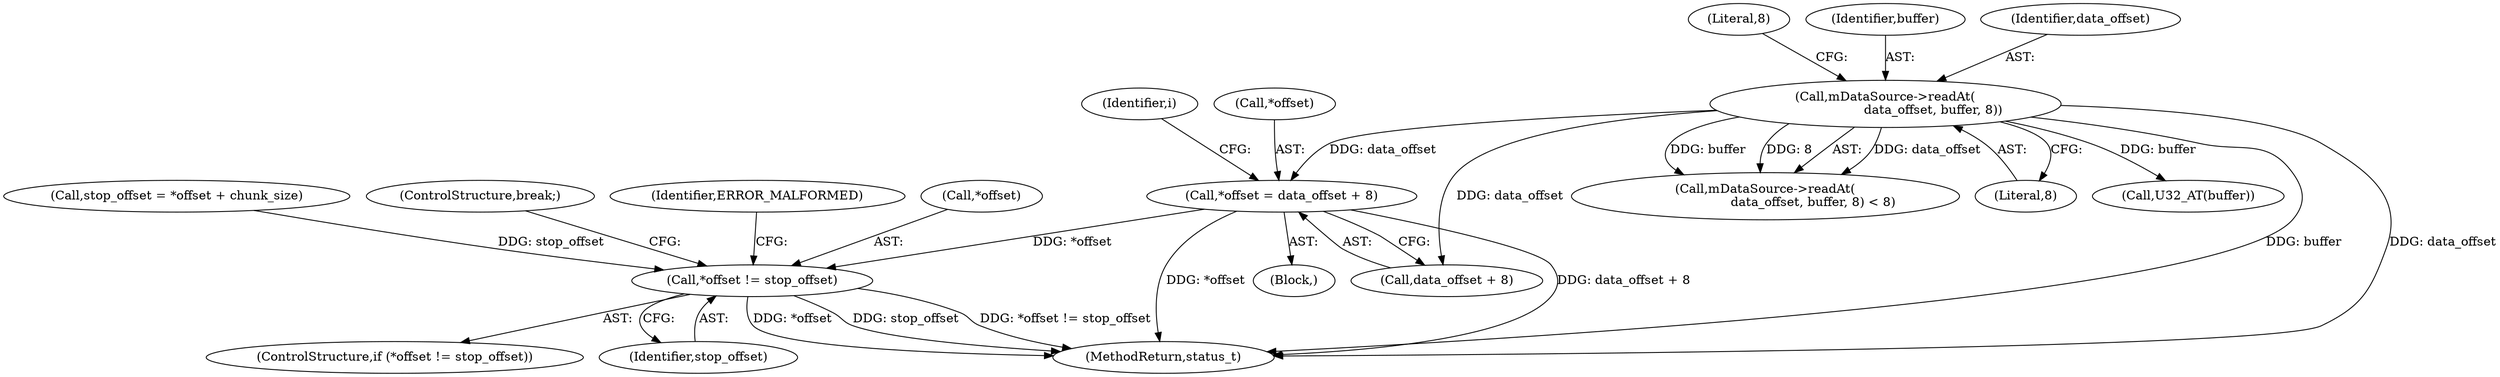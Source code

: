 digraph "0_Android_2674a7218eaa3c87f2ee26d26da5b9170e10f859@pointer" {
"1001449" [label="(Call,*offset = data_offset + 8)"];
"1001388" [label="(Call,mDataSource->readAt(\n                        data_offset, buffer, 8))"];
"1001482" [label="(Call,*offset != stop_offset)"];
"1001449" [label="(Call,*offset = data_offset + 8)"];
"1001483" [label="(Call,*offset)"];
"1001392" [label="(Literal,8)"];
"1001450" [label="(Call,*offset)"];
"1001458" [label="(Identifier,i)"];
"1001391" [label="(Literal,8)"];
"1001452" [label="(Call,data_offset + 8)"];
"1001390" [label="(Identifier,buffer)"];
"1001481" [label="(ControlStructure,if (*offset != stop_offset))"];
"1001485" [label="(Identifier,stop_offset)"];
"1001443" [label="(Call,stop_offset = *offset + chunk_size)"];
"1002927" [label="(MethodReturn,status_t)"];
"1001489" [label="(ControlStructure,break;)"];
"1001488" [label="(Identifier,ERROR_MALFORMED)"];
"1001388" [label="(Call,mDataSource->readAt(\n                        data_offset, buffer, 8))"];
"1001389" [label="(Identifier,data_offset)"];
"1001387" [label="(Call,mDataSource->readAt(\n                        data_offset, buffer, 8) < 8)"];
"1001482" [label="(Call,*offset != stop_offset)"];
"1001367" [label="(Block,)"];
"1001398" [label="(Call,U32_AT(buffer))"];
"1001449" -> "1001367"  [label="AST: "];
"1001449" -> "1001452"  [label="CFG: "];
"1001450" -> "1001449"  [label="AST: "];
"1001452" -> "1001449"  [label="AST: "];
"1001458" -> "1001449"  [label="CFG: "];
"1001449" -> "1002927"  [label="DDG: data_offset + 8"];
"1001449" -> "1002927"  [label="DDG: *offset"];
"1001388" -> "1001449"  [label="DDG: data_offset"];
"1001449" -> "1001482"  [label="DDG: *offset"];
"1001388" -> "1001387"  [label="AST: "];
"1001388" -> "1001391"  [label="CFG: "];
"1001389" -> "1001388"  [label="AST: "];
"1001390" -> "1001388"  [label="AST: "];
"1001391" -> "1001388"  [label="AST: "];
"1001392" -> "1001388"  [label="CFG: "];
"1001388" -> "1002927"  [label="DDG: data_offset"];
"1001388" -> "1002927"  [label="DDG: buffer"];
"1001388" -> "1001387"  [label="DDG: data_offset"];
"1001388" -> "1001387"  [label="DDG: buffer"];
"1001388" -> "1001387"  [label="DDG: 8"];
"1001388" -> "1001398"  [label="DDG: buffer"];
"1001388" -> "1001452"  [label="DDG: data_offset"];
"1001482" -> "1001481"  [label="AST: "];
"1001482" -> "1001485"  [label="CFG: "];
"1001483" -> "1001482"  [label="AST: "];
"1001485" -> "1001482"  [label="AST: "];
"1001488" -> "1001482"  [label="CFG: "];
"1001489" -> "1001482"  [label="CFG: "];
"1001482" -> "1002927"  [label="DDG: *offset"];
"1001482" -> "1002927"  [label="DDG: stop_offset"];
"1001482" -> "1002927"  [label="DDG: *offset != stop_offset"];
"1001443" -> "1001482"  [label="DDG: stop_offset"];
}
